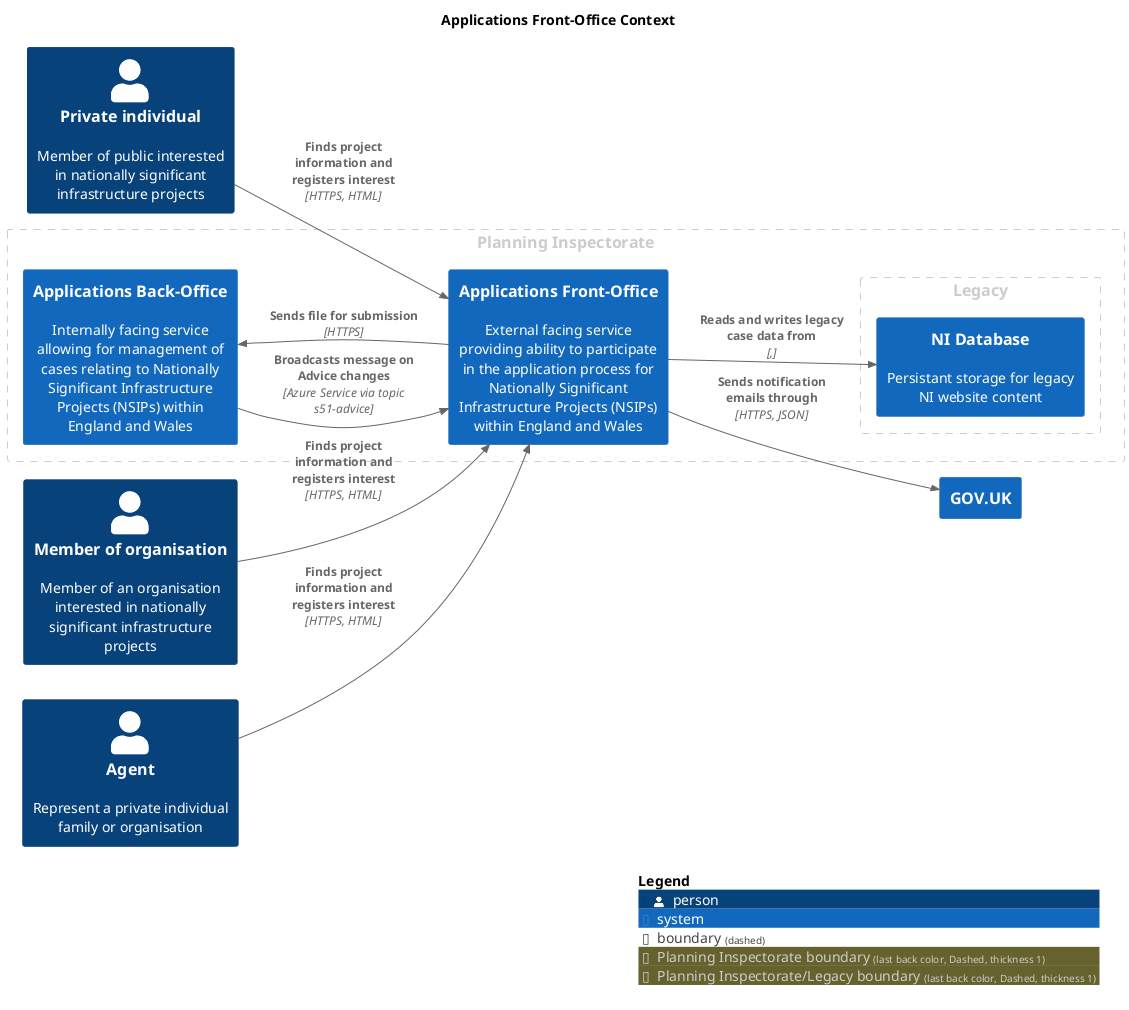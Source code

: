 @startuml
set separator none
title Applications Front-Office Context

left to right direction

!include <C4/C4>
!include <C4/C4_Context>

AddBoundaryTag("Planning Inspectorate", $borderColor="#cccccc", $fontColor="#cccccc", $borderStyle="Dashed", $borderThickness="1")
Boundary(group_1, "Planning Inspectorate", $tags="Planning Inspectorate") {
  System(ApplicationsBackOffice, "Applications Back-Office", $descr="Internally facing service allowing for management of cases relating to Nationally Significant Infrastructure Projects (NSIPs) within England and Wales", $tags="", $link="")
  System(ApplicationsFrontOffice, "Applications Front-Office", $descr="External facing service providing ability to participate in the application process for Nationally Significant Infrastructure Projects (NSIPs) within England and Wales", $tags="", $link="")
    AddBoundaryTag("Planning Inspectorate/Legacy", $borderColor="#cccccc", $fontColor="#cccccc", $borderStyle="Dashed", $borderThickness="1")
    Boundary(group_2, "Legacy", $tags="Planning Inspectorate/Legacy") {
      System(NIDatabase, "NI Database", $descr="Persistant storage for legacy NI website content", $tags="", $link="")
    }

}

Person(Privateindividual, "Private individual", $descr="Member of public interested in nationally significant infrastructure projects", $tags="", $link="")
Person(Memberoforganisation, "Member of organisation", $descr="Member of an organisation interested in nationally significant infrastructure projects", $tags="", $link="")
Person(Agent, "Agent", $descr="Represent a private individual family or organisation", $tags="", $link="")
System(GOVUK, "GOV.UK", $descr="", $tags="", $link="")

Rel(ApplicationsFrontOffice, ApplicationsBackOffice, "Sends file for submission", $techn="HTTPS", $tags="", $link="")
Rel(Privateindividual, ApplicationsFrontOffice, "Finds project information and registers interest", $techn="HTTPS, HTML", $tags="", $link="")
Rel(Memberoforganisation, ApplicationsFrontOffice, "Finds project information and registers interest", $techn="HTTPS, HTML", $tags="", $link="")
Rel(Agent, ApplicationsFrontOffice, "Finds project information and registers interest", $techn="HTTPS, HTML", $tags="", $link="")
Rel(ApplicationsBackOffice, ApplicationsFrontOffice, "Broadcasts message on Advice changes", $techn="Azure Service via topic s51-advice", $tags="", $link="")
Rel(ApplicationsFrontOffice, GOVUK, "Sends notification emails through", $techn="HTTPS, JSON", $tags="", $link="")
Rel(ApplicationsFrontOffice, NIDatabase, "Reads and writes legacy case data from", $techn=",", $tags="", $link="")

SHOW_LEGEND(true)
@enduml